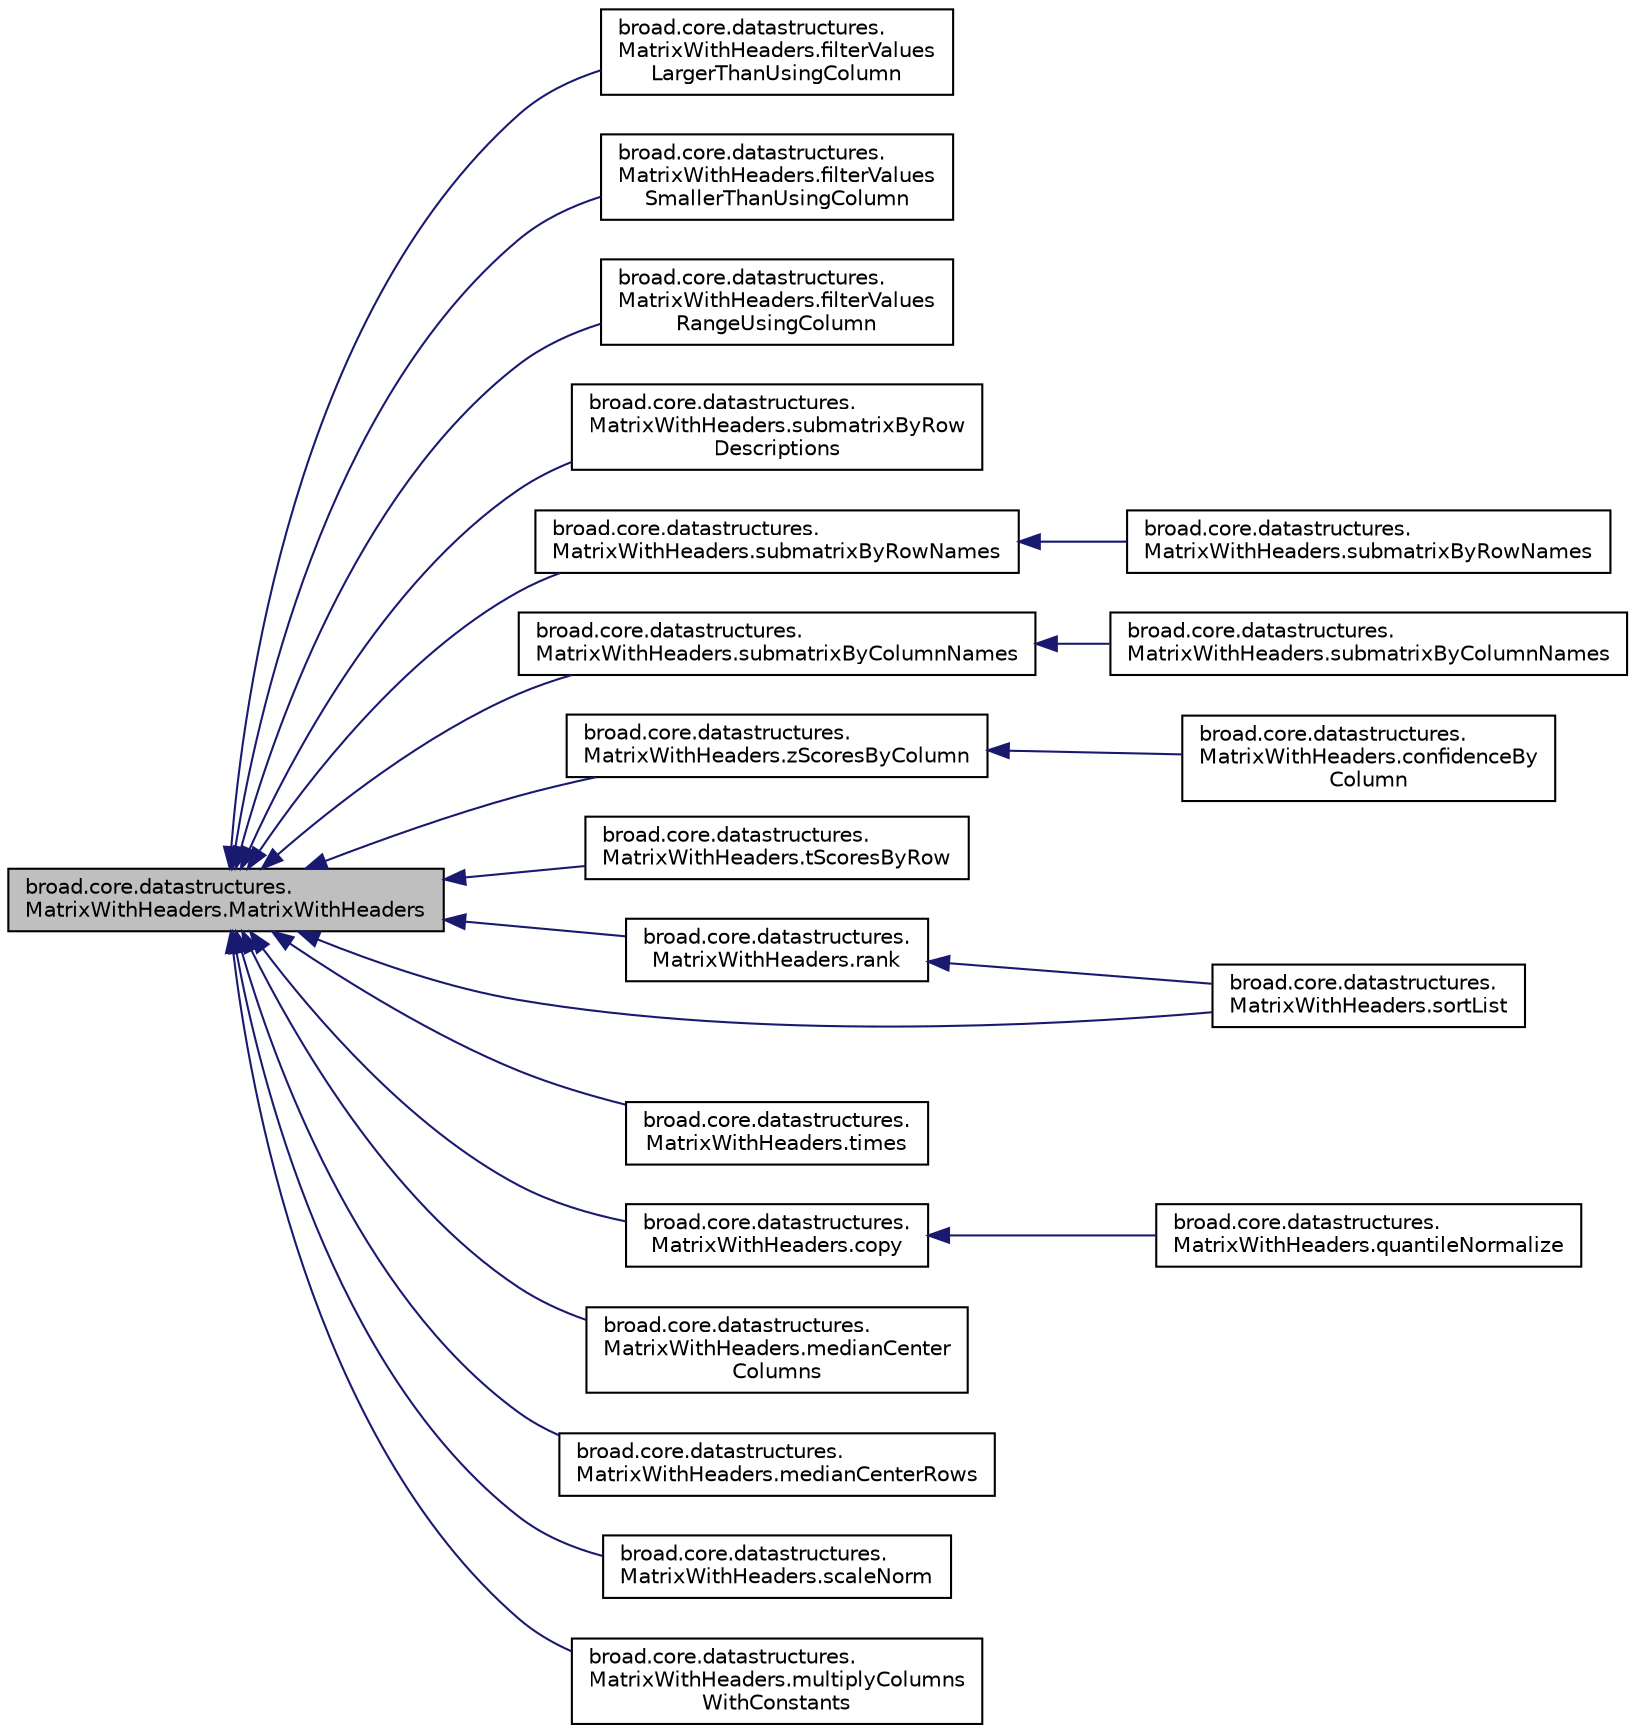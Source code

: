 digraph "broad.core.datastructures.MatrixWithHeaders.MatrixWithHeaders"
{
  edge [fontname="Helvetica",fontsize="10",labelfontname="Helvetica",labelfontsize="10"];
  node [fontname="Helvetica",fontsize="10",shape=record];
  rankdir="LR";
  Node1 [label="broad.core.datastructures.\lMatrixWithHeaders.MatrixWithHeaders",height=0.2,width=0.4,color="black", fillcolor="grey75", style="filled" fontcolor="black"];
  Node1 -> Node2 [dir="back",color="midnightblue",fontsize="10",style="solid"];
  Node2 [label="broad.core.datastructures.\lMatrixWithHeaders.filterValues\lLargerThanUsingColumn",height=0.2,width=0.4,color="black", fillcolor="white", style="filled",URL="$classbroad_1_1core_1_1datastructures_1_1_matrix_with_headers.html#a634dd0c6b372eabcae8ba3bce7f3d98d"];
  Node1 -> Node3 [dir="back",color="midnightblue",fontsize="10",style="solid"];
  Node3 [label="broad.core.datastructures.\lMatrixWithHeaders.filterValues\lSmallerThanUsingColumn",height=0.2,width=0.4,color="black", fillcolor="white", style="filled",URL="$classbroad_1_1core_1_1datastructures_1_1_matrix_with_headers.html#af6c727a09ecc8c8aef659d1de63b29fb"];
  Node1 -> Node4 [dir="back",color="midnightblue",fontsize="10",style="solid"];
  Node4 [label="broad.core.datastructures.\lMatrixWithHeaders.filterValues\lRangeUsingColumn",height=0.2,width=0.4,color="black", fillcolor="white", style="filled",URL="$classbroad_1_1core_1_1datastructures_1_1_matrix_with_headers.html#aaccce63b0cc66f90649737787bb12054"];
  Node1 -> Node5 [dir="back",color="midnightblue",fontsize="10",style="solid"];
  Node5 [label="broad.core.datastructures.\lMatrixWithHeaders.submatrixByRow\lDescriptions",height=0.2,width=0.4,color="black", fillcolor="white", style="filled",URL="$classbroad_1_1core_1_1datastructures_1_1_matrix_with_headers.html#a108627a9a341ddba30ec917b180ad6f1"];
  Node1 -> Node6 [dir="back",color="midnightblue",fontsize="10",style="solid"];
  Node6 [label="broad.core.datastructures.\lMatrixWithHeaders.submatrixByRowNames",height=0.2,width=0.4,color="black", fillcolor="white", style="filled",URL="$classbroad_1_1core_1_1datastructures_1_1_matrix_with_headers.html#a6fe084d8d21e55313ce73c2594e4ac68"];
  Node6 -> Node7 [dir="back",color="midnightblue",fontsize="10",style="solid"];
  Node7 [label="broad.core.datastructures.\lMatrixWithHeaders.submatrixByRowNames",height=0.2,width=0.4,color="black", fillcolor="white", style="filled",URL="$classbroad_1_1core_1_1datastructures_1_1_matrix_with_headers.html#acce4e9bbe685bff02b1f01487eaa8292"];
  Node1 -> Node8 [dir="back",color="midnightblue",fontsize="10",style="solid"];
  Node8 [label="broad.core.datastructures.\lMatrixWithHeaders.submatrixByColumnNames",height=0.2,width=0.4,color="black", fillcolor="white", style="filled",URL="$classbroad_1_1core_1_1datastructures_1_1_matrix_with_headers.html#a4c1f213a9770630270705826680797ca"];
  Node8 -> Node9 [dir="back",color="midnightblue",fontsize="10",style="solid"];
  Node9 [label="broad.core.datastructures.\lMatrixWithHeaders.submatrixByColumnNames",height=0.2,width=0.4,color="black", fillcolor="white", style="filled",URL="$classbroad_1_1core_1_1datastructures_1_1_matrix_with_headers.html#a51039cb4346193fba13dd235b10f03bf"];
  Node1 -> Node10 [dir="back",color="midnightblue",fontsize="10",style="solid"];
  Node10 [label="broad.core.datastructures.\lMatrixWithHeaders.zScoresByColumn",height=0.2,width=0.4,color="black", fillcolor="white", style="filled",URL="$classbroad_1_1core_1_1datastructures_1_1_matrix_with_headers.html#a4dc96120f6b0c80480a24e1a3c66e126"];
  Node10 -> Node11 [dir="back",color="midnightblue",fontsize="10",style="solid"];
  Node11 [label="broad.core.datastructures.\lMatrixWithHeaders.confidenceBy\lColumn",height=0.2,width=0.4,color="black", fillcolor="white", style="filled",URL="$classbroad_1_1core_1_1datastructures_1_1_matrix_with_headers.html#af1bdcc66fa4e72efe89060370302373c"];
  Node1 -> Node12 [dir="back",color="midnightblue",fontsize="10",style="solid"];
  Node12 [label="broad.core.datastructures.\lMatrixWithHeaders.tScoresByRow",height=0.2,width=0.4,color="black", fillcolor="white", style="filled",URL="$classbroad_1_1core_1_1datastructures_1_1_matrix_with_headers.html#aeda6be93dd868197f7c51ba9faaaa2f6"];
  Node1 -> Node13 [dir="back",color="midnightblue",fontsize="10",style="solid"];
  Node13 [label="broad.core.datastructures.\lMatrixWithHeaders.rank",height=0.2,width=0.4,color="black", fillcolor="white", style="filled",URL="$classbroad_1_1core_1_1datastructures_1_1_matrix_with_headers.html#a3b9c2c75801146d39097c198c3ae4934"];
  Node13 -> Node14 [dir="back",color="midnightblue",fontsize="10",style="solid"];
  Node14 [label="broad.core.datastructures.\lMatrixWithHeaders.sortList",height=0.2,width=0.4,color="black", fillcolor="white", style="filled",URL="$classbroad_1_1core_1_1datastructures_1_1_matrix_with_headers.html#afdb4fa388dc0081fdf34784428ec248f"];
  Node1 -> Node14 [dir="back",color="midnightblue",fontsize="10",style="solid"];
  Node1 -> Node15 [dir="back",color="midnightblue",fontsize="10",style="solid"];
  Node15 [label="broad.core.datastructures.\lMatrixWithHeaders.times",height=0.2,width=0.4,color="black", fillcolor="white", style="filled",URL="$classbroad_1_1core_1_1datastructures_1_1_matrix_with_headers.html#a59a134b24bbbd08c932cfa2276d77757"];
  Node1 -> Node16 [dir="back",color="midnightblue",fontsize="10",style="solid"];
  Node16 [label="broad.core.datastructures.\lMatrixWithHeaders.copy",height=0.2,width=0.4,color="black", fillcolor="white", style="filled",URL="$classbroad_1_1core_1_1datastructures_1_1_matrix_with_headers.html#af8962575e65d9cdbba2bba970b3f263c"];
  Node16 -> Node17 [dir="back",color="midnightblue",fontsize="10",style="solid"];
  Node17 [label="broad.core.datastructures.\lMatrixWithHeaders.quantileNormalize",height=0.2,width=0.4,color="black", fillcolor="white", style="filled",URL="$classbroad_1_1core_1_1datastructures_1_1_matrix_with_headers.html#a0d24d53ca38a9dc31411bdc69ddb4f91"];
  Node1 -> Node18 [dir="back",color="midnightblue",fontsize="10",style="solid"];
  Node18 [label="broad.core.datastructures.\lMatrixWithHeaders.medianCenter\lColumns",height=0.2,width=0.4,color="black", fillcolor="white", style="filled",URL="$classbroad_1_1core_1_1datastructures_1_1_matrix_with_headers.html#af34c92d09322c6a27fb48b1aeb43e2c6"];
  Node1 -> Node19 [dir="back",color="midnightblue",fontsize="10",style="solid"];
  Node19 [label="broad.core.datastructures.\lMatrixWithHeaders.medianCenterRows",height=0.2,width=0.4,color="black", fillcolor="white", style="filled",URL="$classbroad_1_1core_1_1datastructures_1_1_matrix_with_headers.html#a8b02d67ec694a0a8f61392fab9ea5bc5"];
  Node1 -> Node20 [dir="back",color="midnightblue",fontsize="10",style="solid"];
  Node20 [label="broad.core.datastructures.\lMatrixWithHeaders.scaleNorm",height=0.2,width=0.4,color="black", fillcolor="white", style="filled",URL="$classbroad_1_1core_1_1datastructures_1_1_matrix_with_headers.html#a56a1092e224d5e5a09b46efef681d27f"];
  Node1 -> Node21 [dir="back",color="midnightblue",fontsize="10",style="solid"];
  Node21 [label="broad.core.datastructures.\lMatrixWithHeaders.multiplyColumns\lWithConstants",height=0.2,width=0.4,color="black", fillcolor="white", style="filled",URL="$classbroad_1_1core_1_1datastructures_1_1_matrix_with_headers.html#a276a7e36e9c0939a64033ba0ff1a5e09"];
}
